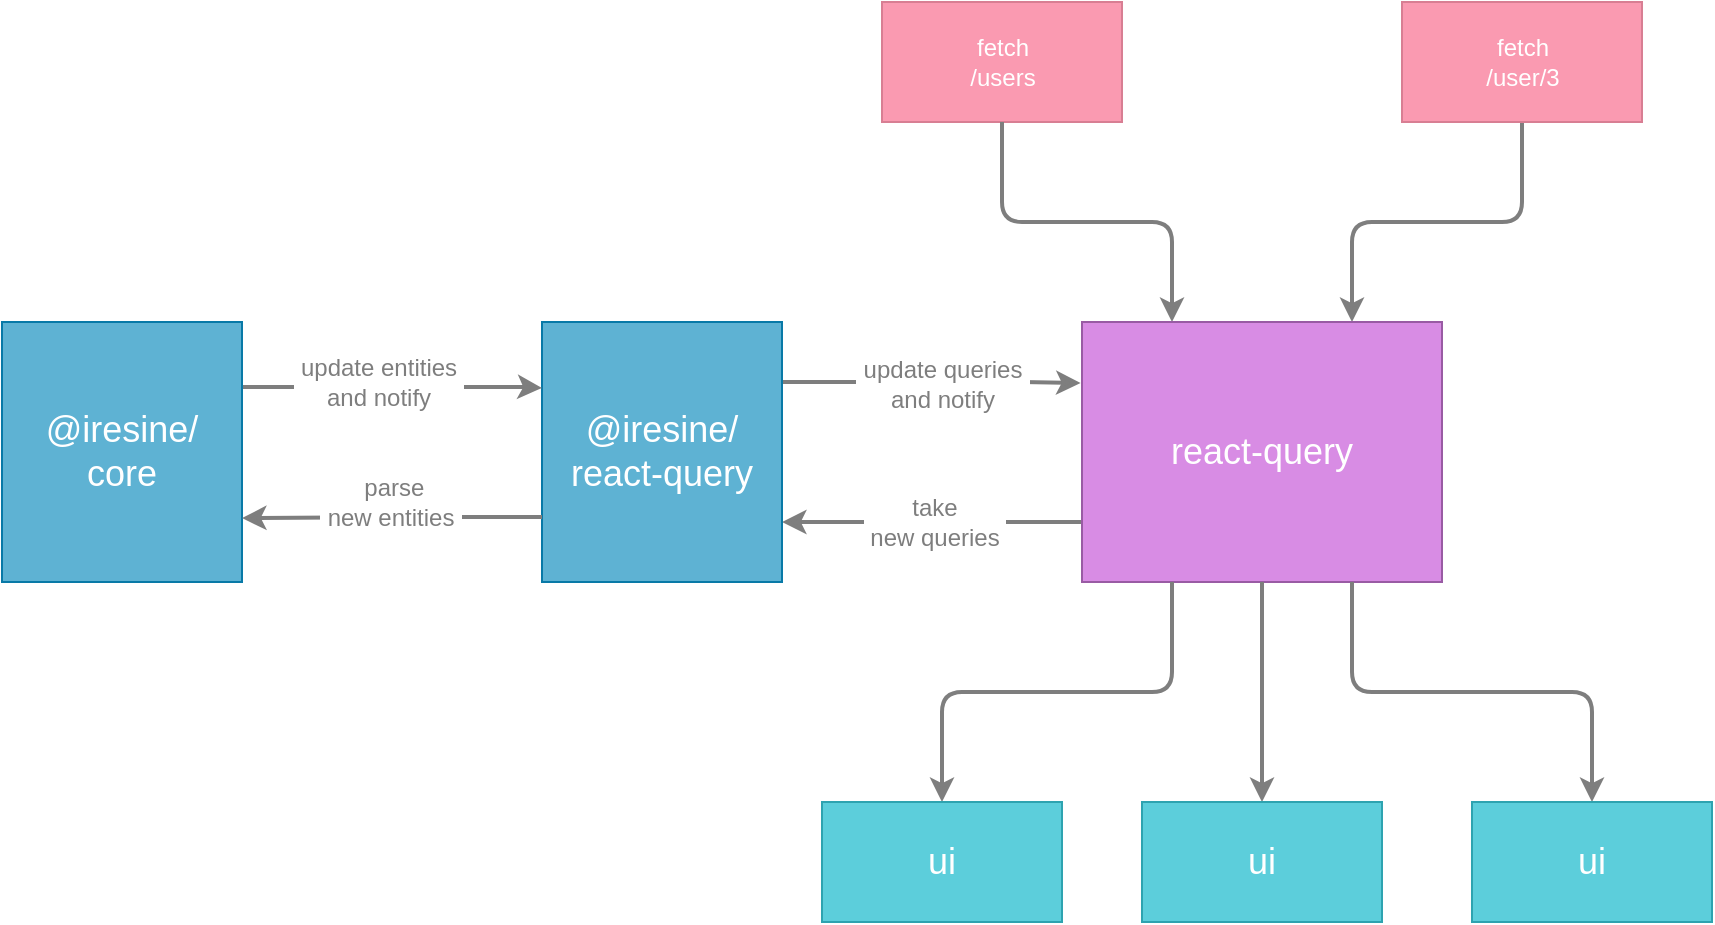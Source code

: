<mxfile version="14.4.3" type="device"><diagram id="NrOwNcp14YaWtasBOtYL" name="Page-1"><mxGraphModel dx="2076" dy="596" grid="1" gridSize="10" guides="1" tooltips="1" connect="1" arrows="1" fold="1" page="1" pageScale="1" pageWidth="850" pageHeight="1100" math="0" shadow="0"><root><mxCell id="0"/><mxCell id="1" parent="0"/><mxCell id="GQGkzYIl9FInj2-nQ7Ya-10" value="" style="rounded=0;whiteSpace=wrap;html=1;strokeColor=#d87e93;fillColor=#fa9ab1;" parent="1" vertex="1"><mxGeometry x="350" y="250" width="120" height="60" as="geometry"/></mxCell><mxCell id="GQGkzYIl9FInj2-nQ7Ya-24" style="rounded=1;orthogonalLoop=1;jettySize=auto;html=1;entryX=0.25;entryY=0;entryDx=0;entryDy=0;strokeColor=#7e7e7e;strokeWidth=2;exitX=0.5;exitY=1;exitDx=0;exitDy=0;edgeStyle=orthogonalEdgeStyle;" parent="1" source="GQGkzYIl9FInj2-nQ7Ya-10" target="GQGkzYIl9FInj2-nQ7Ya-18" edge="1"><mxGeometry relative="1" as="geometry"/></mxCell><mxCell id="GQGkzYIl9FInj2-nQ7Ya-11" value="&lt;font color=&quot;#ffffff&quot;&gt;fetch&lt;br&gt;/users&lt;/font&gt;" style="text;html=1;resizable=0;autosize=1;align=center;verticalAlign=middle;points=[];fillColor=none;rounded=0;" parent="1" vertex="1"><mxGeometry x="385" y="265" width="50" height="30" as="geometry"/></mxCell><mxCell id="GQGkzYIl9FInj2-nQ7Ya-26" style="edgeStyle=orthogonalEdgeStyle;rounded=1;orthogonalLoop=1;jettySize=auto;html=1;entryX=0.75;entryY=0;entryDx=0;entryDy=0;strokeColor=#7e7e7e;strokeWidth=2;" parent="1" source="GQGkzYIl9FInj2-nQ7Ya-15" target="GQGkzYIl9FInj2-nQ7Ya-18" edge="1"><mxGeometry relative="1" as="geometry"/></mxCell><mxCell id="GQGkzYIl9FInj2-nQ7Ya-15" value="" style="rounded=0;whiteSpace=wrap;html=1;strokeColor=#d87e93;fillColor=#fa9ab1;" parent="1" vertex="1"><mxGeometry x="610" y="250" width="120" height="60" as="geometry"/></mxCell><mxCell id="GQGkzYIl9FInj2-nQ7Ya-16" value="&lt;font color=&quot;#ffffff&quot;&gt;fetch&lt;br&gt;/user/3&lt;/font&gt;" style="text;html=1;resizable=0;autosize=1;align=center;verticalAlign=middle;points=[];fillColor=none;rounded=0;" parent="1" vertex="1"><mxGeometry x="645" y="265" width="50" height="30" as="geometry"/></mxCell><mxCell id="GQGkzYIl9FInj2-nQ7Ya-29" style="edgeStyle=orthogonalEdgeStyle;rounded=1;orthogonalLoop=1;jettySize=auto;html=1;strokeColor=#7e7e7e;strokeWidth=2;" parent="1" target="GQGkzYIl9FInj2-nQ7Ya-28" edge="1"><mxGeometry relative="1" as="geometry"><Array as="points"><mxPoint x="450" y="510"/></Array><mxPoint x="450" y="510" as="sourcePoint"/></mxGeometry></mxCell><mxCell id="GQGkzYIl9FInj2-nQ7Ya-30" value="&lt;font color=&quot;#7e7e7e&quot;&gt;&lt;span style=&quot;font-size: 12px&quot;&gt;take &lt;br&gt;&amp;nbsp;new queries&amp;nbsp;&lt;/span&gt;&lt;/font&gt;" style="edgeLabel;html=1;align=center;verticalAlign=middle;resizable=0;points=[];" parent="GQGkzYIl9FInj2-nQ7Ya-29" vertex="1" connectable="0"><mxGeometry x="0.145" y="-3" relative="1" as="geometry"><mxPoint x="11.36" y="3" as="offset"/></mxGeometry></mxCell><mxCell id="GQGkzYIl9FInj2-nQ7Ya-18" value="&lt;font color=&quot;#ffffff&quot; style=&quot;font-size: 18px&quot;&gt;react-query&lt;/font&gt;" style="rounded=0;whiteSpace=wrap;html=1;gradientColor=none;fillColor=#d88ce4;strokeColor=#995ba4;" parent="1" vertex="1"><mxGeometry x="450" y="410" width="180" height="130" as="geometry"/></mxCell><mxCell id="GQGkzYIl9FInj2-nQ7Ya-33" style="orthogonalLoop=1;jettySize=auto;html=1;entryX=0.5;entryY=0;entryDx=0;entryDy=0;strokeColor=#7e7e7e;strokeWidth=2;exitX=0.25;exitY=1;exitDx=0;exitDy=0;edgeStyle=orthogonalEdgeStyle;" parent="1" source="GQGkzYIl9FInj2-nQ7Ya-18" target="GQGkzYIl9FInj2-nQ7Ya-27" edge="1"><mxGeometry relative="1" as="geometry"><mxPoint x="380" y="580" as="sourcePoint"/></mxGeometry></mxCell><mxCell id="GQGkzYIl9FInj2-nQ7Ya-27" value="&lt;font color=&quot;#ffffff&quot; style=&quot;font-size: 18px&quot;&gt;ui&lt;/font&gt;" style="rounded=0;whiteSpace=wrap;html=1;gradientColor=none;strokeColor=#2ea3b0;fillColor=#5ccedb;" parent="1" vertex="1"><mxGeometry x="320" y="650" width="120" height="60" as="geometry"/></mxCell><mxCell id="GQGkzYIl9FInj2-nQ7Ya-38" style="rounded=0;orthogonalLoop=1;jettySize=auto;html=1;entryX=-0.004;entryY=0.235;entryDx=0;entryDy=0;strokeColor=#7e7e7e;strokeWidth=2;entryPerimeter=0;exitX=1.001;exitY=0.231;exitDx=0;exitDy=0;exitPerimeter=0;" parent="1" source="GQGkzYIl9FInj2-nQ7Ya-28" target="GQGkzYIl9FInj2-nQ7Ya-18" edge="1"><mxGeometry relative="1" as="geometry"><mxPoint x="291" y="430" as="sourcePoint"/><Array as="points"><mxPoint x="420" y="440"/></Array></mxGeometry></mxCell><mxCell id="GQGkzYIl9FInj2-nQ7Ya-39" value="&lt;font color=&quot;#7e7e7e&quot;&gt;&lt;span style=&quot;font-size: 12px&quot;&gt;&amp;nbsp;update queries&amp;nbsp;&lt;br&gt;and notify&lt;/span&gt;&lt;/font&gt;" style="edgeLabel;html=1;align=center;verticalAlign=middle;resizable=0;points=[];" parent="GQGkzYIl9FInj2-nQ7Ya-38" vertex="1" connectable="0"><mxGeometry x="-0.117" y="-1" relative="1" as="geometry"><mxPoint x="13.67" as="offset"/></mxGeometry></mxCell><mxCell id="GQGkzYIl9FInj2-nQ7Ya-28" value="&lt;font color=&quot;#ffffff&quot; style=&quot;font-size: 18px&quot;&gt;@iresine/&lt;br&gt;react-query&lt;br&gt;&lt;/font&gt;" style="rounded=0;whiteSpace=wrap;html=1;gradientColor=none;fillColor=#5eb2d3;strokeColor=#0879a7;" parent="1" vertex="1"><mxGeometry x="180" y="410" width="120" height="130" as="geometry"/></mxCell><mxCell id="GQGkzYIl9FInj2-nQ7Ya-35" style="edgeStyle=none;rounded=1;orthogonalLoop=1;jettySize=auto;html=1;strokeColor=#7e7e7e;strokeWidth=2;exitX=0.5;exitY=1;exitDx=0;exitDy=0;entryX=0.5;entryY=0;entryDx=0;entryDy=0;" parent="1" source="GQGkzYIl9FInj2-nQ7Ya-18" target="GQGkzYIl9FInj2-nQ7Ya-34" edge="1"><mxGeometry relative="1" as="geometry"><mxPoint x="510" y="590" as="targetPoint"/></mxGeometry></mxCell><mxCell id="GQGkzYIl9FInj2-nQ7Ya-34" value="&lt;font color=&quot;#ffffff&quot; style=&quot;font-size: 18px&quot;&gt;ui&lt;/font&gt;" style="rounded=0;whiteSpace=wrap;html=1;gradientColor=none;strokeColor=#2ea3b0;fillColor=#5ccedb;" parent="1" vertex="1"><mxGeometry x="480" y="650" width="120" height="60" as="geometry"/></mxCell><mxCell id="GQGkzYIl9FInj2-nQ7Ya-37" style="edgeStyle=orthogonalEdgeStyle;orthogonalLoop=1;jettySize=auto;html=1;strokeColor=#7e7e7e;strokeWidth=2;entryX=0.5;entryY=0;entryDx=0;entryDy=0;exitX=0.75;exitY=1;exitDx=0;exitDy=0;rounded=1;" parent="1" source="GQGkzYIl9FInj2-nQ7Ya-18" target="GQGkzYIl9FInj2-nQ7Ya-36" edge="1"><mxGeometry relative="1" as="geometry"><mxPoint x="679" y="540" as="sourcePoint"/><mxPoint x="590" y="550" as="targetPoint"/></mxGeometry></mxCell><mxCell id="GQGkzYIl9FInj2-nQ7Ya-36" value="&lt;font color=&quot;#ffffff&quot; style=&quot;font-size: 18px&quot;&gt;ui&lt;/font&gt;" style="rounded=0;whiteSpace=wrap;html=1;gradientColor=none;strokeColor=#2ea3b0;fillColor=#5ccedb;" parent="1" vertex="1"><mxGeometry x="645" y="650" width="120" height="60" as="geometry"/></mxCell><mxCell id="rAOoqenxSkuvWeIJCf3b-2" style="edgeStyle=orthogonalEdgeStyle;rounded=0;orthogonalLoop=1;jettySize=auto;html=1;strokeWidth=2;strokeColor=#7E7E7E;exitX=1;exitY=0.25;exitDx=0;exitDy=0;" edge="1" parent="1" source="rAOoqenxSkuvWeIJCf3b-1"><mxGeometry relative="1" as="geometry"><mxPoint x="180" y="443" as="targetPoint"/><Array as="points"><mxPoint x="170" y="443"/></Array></mxGeometry></mxCell><mxCell id="rAOoqenxSkuvWeIJCf3b-3" value="&lt;font color=&quot;#7e7e7e&quot;&gt;&lt;span style=&quot;font-size: 12px&quot;&gt;&amp;nbsp;update entities&amp;nbsp;&lt;br&gt;and notify&lt;/span&gt;&lt;/font&gt;" style="edgeLabel;html=1;align=center;verticalAlign=middle;resizable=0;points=[];" vertex="1" connectable="0" parent="rAOoqenxSkuvWeIJCf3b-2"><mxGeometry x="-0.245" y="3" relative="1" as="geometry"><mxPoint x="10.86" as="offset"/></mxGeometry></mxCell><mxCell id="rAOoqenxSkuvWeIJCf3b-1" value="&lt;font color=&quot;#ffffff&quot; style=&quot;font-size: 18px&quot;&gt;@iresine/&lt;br&gt;core&lt;/font&gt;" style="rounded=0;whiteSpace=wrap;html=1;gradientColor=none;strokeColor=#0879a7;fillColor=#5eb2d3;" vertex="1" parent="1"><mxGeometry x="-90" y="410" width="120" height="130" as="geometry"/></mxCell><mxCell id="rAOoqenxSkuvWeIJCf3b-4" style="edgeStyle=orthogonalEdgeStyle;rounded=1;orthogonalLoop=1;jettySize=auto;html=1;strokeColor=#7e7e7e;strokeWidth=2;exitX=0;exitY=0.75;exitDx=0;exitDy=0;" edge="1" parent="1" source="GQGkzYIl9FInj2-nQ7Ya-28"><mxGeometry relative="1" as="geometry"><Array as="points"><mxPoint x="105" y="508"/><mxPoint x="32" y="508"/></Array><mxPoint x="140" y="519" as="sourcePoint"/><mxPoint x="30" y="508" as="targetPoint"/></mxGeometry></mxCell><mxCell id="rAOoqenxSkuvWeIJCf3b-5" value="&lt;font style=&quot;font-size: 12px&quot; color=&quot;#7e7e7e&quot;&gt;&amp;nbsp;parse&lt;br&gt;&amp;nbsp;new entities&amp;nbsp;&lt;/font&gt;" style="edgeLabel;html=1;align=center;verticalAlign=middle;resizable=0;points=[];" vertex="1" connectable="0" parent="rAOoqenxSkuvWeIJCf3b-4"><mxGeometry x="0.145" y="-3" relative="1" as="geometry"><mxPoint x="9.7" y="-4.5" as="offset"/></mxGeometry></mxCell></root></mxGraphModel></diagram></mxfile>